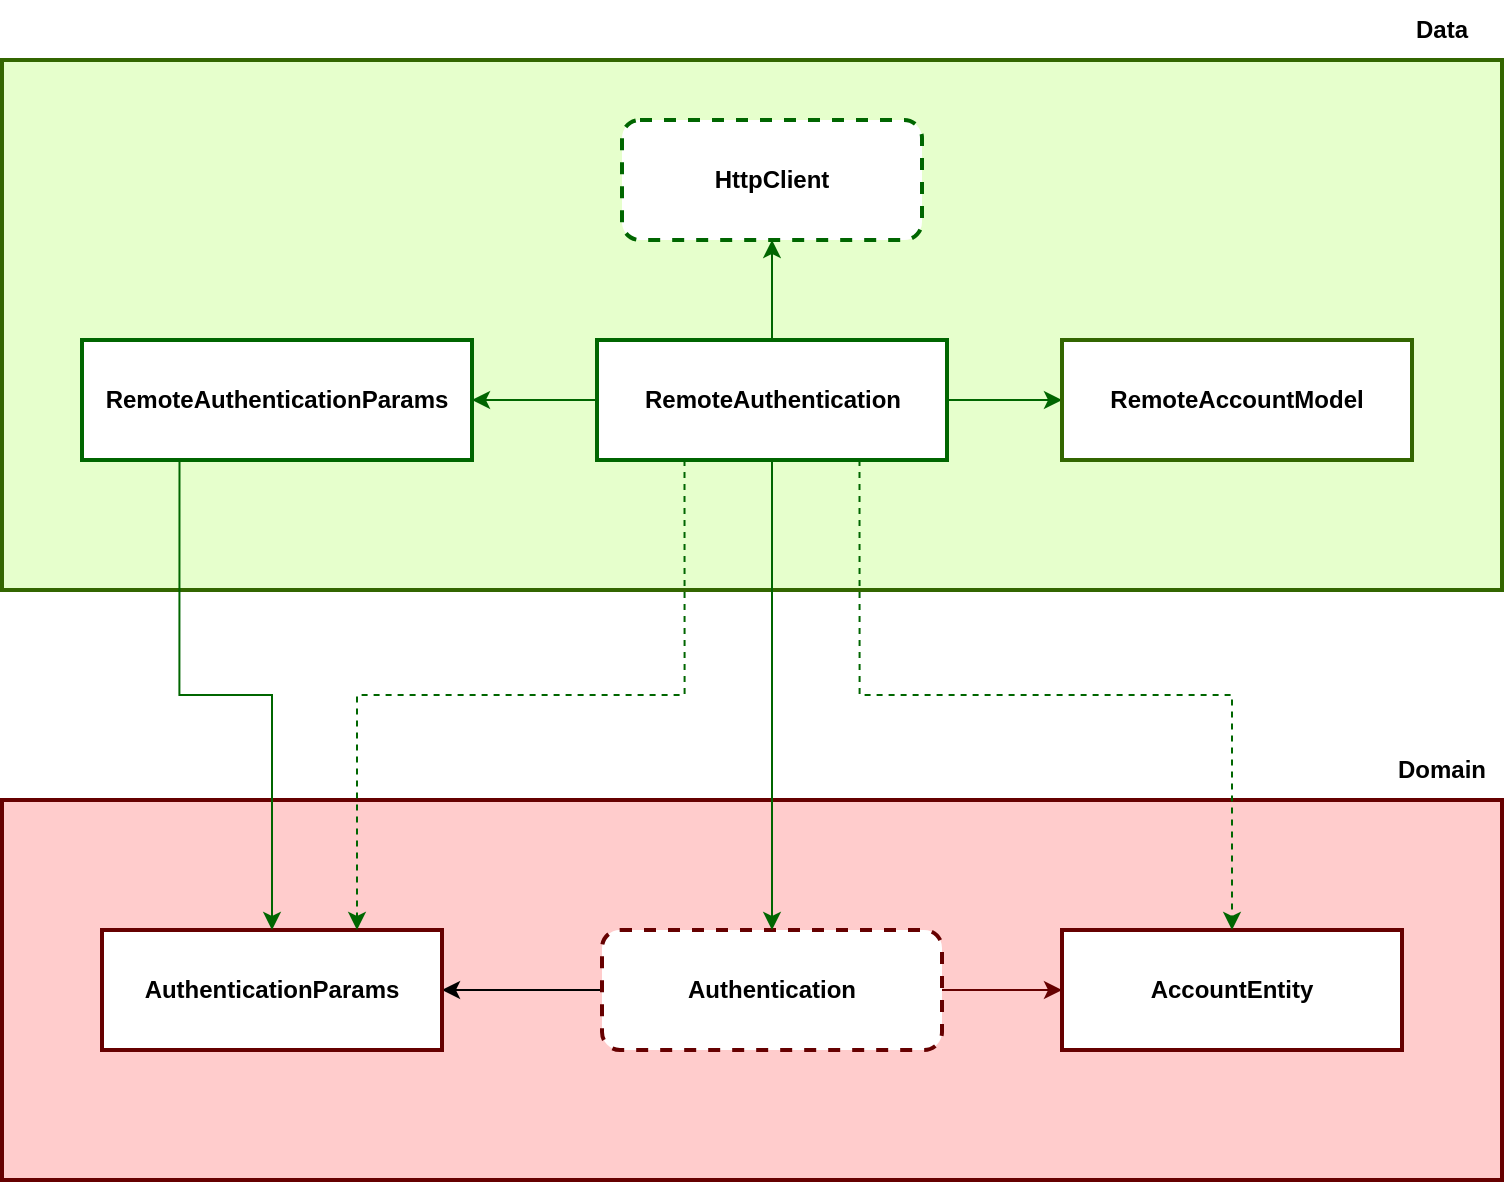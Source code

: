 <mxfile version="20.5.2" type="device"><diagram id="HfEWq_r0W0ZpkX7ZRNV-" name="Página-1"><mxGraphModel dx="2249" dy="794" grid="1" gridSize="10" guides="1" tooltips="1" connect="1" arrows="1" fold="1" page="1" pageScale="1" pageWidth="827" pageHeight="1169" math="0" shadow="0"><root><mxCell id="0"/><mxCell id="1" parent="0"/><mxCell id="QETJLzq0enbgLHSMHhcw-3" value="" style="rounded=0;whiteSpace=wrap;html=1;strokeWidth=2;fillColor=#E6FFCC;strokeColor=#336600;" parent="1" vertex="1"><mxGeometry x="-160" y="160" width="750" height="265" as="geometry"/></mxCell><mxCell id="QETJLzq0enbgLHSMHhcw-15" style="edgeStyle=orthogonalEdgeStyle;rounded=0;orthogonalLoop=1;jettySize=auto;html=1;exitX=0.5;exitY=0;exitDx=0;exitDy=0;entryX=0.5;entryY=1;entryDx=0;entryDy=0;strokeColor=#006600;" parent="1" source="QETJLzq0enbgLHSMHhcw-2" target="QETJLzq0enbgLHSMHhcw-14" edge="1"><mxGeometry relative="1" as="geometry"/></mxCell><mxCell id="Ns7V8LM1uvekBkRshiHk-5" style="edgeStyle=orthogonalEdgeStyle;rounded=0;orthogonalLoop=1;jettySize=auto;html=1;entryX=0;entryY=0.5;entryDx=0;entryDy=0;strokeColor=#006600;" edge="1" parent="1" source="QETJLzq0enbgLHSMHhcw-2" target="Ns7V8LM1uvekBkRshiHk-4"><mxGeometry relative="1" as="geometry"/></mxCell><mxCell id="Ns7V8LM1uvekBkRshiHk-7" style="edgeStyle=orthogonalEdgeStyle;rounded=0;orthogonalLoop=1;jettySize=auto;html=1;entryX=1;entryY=0.5;entryDx=0;entryDy=0;strokeColor=#006600;" edge="1" parent="1" source="QETJLzq0enbgLHSMHhcw-2" target="Ns7V8LM1uvekBkRshiHk-6"><mxGeometry relative="1" as="geometry"/></mxCell><mxCell id="QETJLzq0enbgLHSMHhcw-2" value="RemoteAuthentication" style="rounded=0;whiteSpace=wrap;html=1;fontStyle=1;strokeWidth=2;strokeColor=#006600;" parent="1" vertex="1"><mxGeometry x="137.5" y="300" width="175" height="60" as="geometry"/></mxCell><mxCell id="QETJLzq0enbgLHSMHhcw-4" value="Data" style="text;html=1;strokeColor=none;fillColor=none;align=center;verticalAlign=middle;whiteSpace=wrap;rounded=0;strokeWidth=2;fontStyle=1" parent="1" vertex="1"><mxGeometry x="530" y="130" width="60" height="30" as="geometry"/></mxCell><mxCell id="QETJLzq0enbgLHSMHhcw-7" value="" style="rounded=0;whiteSpace=wrap;html=1;strokeWidth=2;fillColor=#FFCCCC;strokeColor=#660000;" parent="1" vertex="1"><mxGeometry x="-160" y="530" width="750" height="190" as="geometry"/></mxCell><mxCell id="QETJLzq0enbgLHSMHhcw-8" style="edgeStyle=orthogonalEdgeStyle;rounded=0;orthogonalLoop=1;jettySize=auto;html=1;exitX=1;exitY=0.5;exitDx=0;exitDy=0;entryX=0;entryY=0.5;entryDx=0;entryDy=0;strokeColor=#660000;" parent="1" source="QETJLzq0enbgLHSMHhcw-9" target="QETJLzq0enbgLHSMHhcw-11" edge="1"><mxGeometry relative="1" as="geometry"/></mxCell><mxCell id="Ns7V8LM1uvekBkRshiHk-3" style="edgeStyle=orthogonalEdgeStyle;rounded=0;orthogonalLoop=1;jettySize=auto;html=1;" edge="1" parent="1" source="QETJLzq0enbgLHSMHhcw-9" target="Ns7V8LM1uvekBkRshiHk-1"><mxGeometry relative="1" as="geometry"/></mxCell><mxCell id="QETJLzq0enbgLHSMHhcw-9" value="Authentication" style="rounded=1;whiteSpace=wrap;html=1;fontStyle=1;dashed=1;strokeWidth=2;strokeColor=#660000;" parent="1" vertex="1"><mxGeometry x="140" y="595" width="170" height="60" as="geometry"/></mxCell><mxCell id="QETJLzq0enbgLHSMHhcw-10" value="Domain" style="text;html=1;strokeColor=none;fillColor=none;align=center;verticalAlign=middle;whiteSpace=wrap;rounded=0;strokeWidth=2;fontStyle=1" parent="1" vertex="1"><mxGeometry x="530" y="500" width="60" height="30" as="geometry"/></mxCell><mxCell id="QETJLzq0enbgLHSMHhcw-11" value="AccountEntity" style="rounded=0;whiteSpace=wrap;html=1;fontStyle=1;strokeWidth=2;strokeColor=#660000;" parent="1" vertex="1"><mxGeometry x="370" y="595" width="170" height="60" as="geometry"/></mxCell><mxCell id="QETJLzq0enbgLHSMHhcw-12" style="edgeStyle=orthogonalEdgeStyle;rounded=0;orthogonalLoop=1;jettySize=auto;html=1;exitX=0.5;exitY=1;exitDx=0;exitDy=0;entryX=0.5;entryY=0;entryDx=0;entryDy=0;strokeColor=#006600;" parent="1" source="QETJLzq0enbgLHSMHhcw-2" target="QETJLzq0enbgLHSMHhcw-9" edge="1"><mxGeometry relative="1" as="geometry"/></mxCell><mxCell id="QETJLzq0enbgLHSMHhcw-13" style="edgeStyle=orthogonalEdgeStyle;rounded=0;orthogonalLoop=1;jettySize=auto;html=1;exitX=0.75;exitY=1;exitDx=0;exitDy=0;entryX=0.5;entryY=0;entryDx=0;entryDy=0;strokeColor=#006600;dashed=1;" parent="1" source="QETJLzq0enbgLHSMHhcw-2" target="QETJLzq0enbgLHSMHhcw-11" edge="1"><mxGeometry relative="1" as="geometry"/></mxCell><mxCell id="QETJLzq0enbgLHSMHhcw-14" value="HttpClient" style="rounded=1;whiteSpace=wrap;html=1;fontStyle=1;dashed=1;strokeWidth=2;strokeColor=#006600;" parent="1" vertex="1"><mxGeometry x="150" y="190" width="150" height="60" as="geometry"/></mxCell><mxCell id="Ns7V8LM1uvekBkRshiHk-1" value="AuthenticationParams" style="rounded=0;whiteSpace=wrap;html=1;fontStyle=1;strokeWidth=2;strokeColor=#660000;" vertex="1" parent="1"><mxGeometry x="-110" y="595" width="170" height="60" as="geometry"/></mxCell><mxCell id="Ns7V8LM1uvekBkRshiHk-4" value="RemoteAccountModel" style="rounded=0;whiteSpace=wrap;html=1;fontStyle=1;strokeWidth=2;strokeColor=#336600;" vertex="1" parent="1"><mxGeometry x="370" y="300" width="175" height="60" as="geometry"/></mxCell><mxCell id="Ns7V8LM1uvekBkRshiHk-9" style="edgeStyle=orthogonalEdgeStyle;rounded=0;orthogonalLoop=1;jettySize=auto;html=1;exitX=0.25;exitY=1;exitDx=0;exitDy=0;entryX=0.5;entryY=0;entryDx=0;entryDy=0;strokeColor=#006600;" edge="1" parent="1" source="Ns7V8LM1uvekBkRshiHk-6" target="Ns7V8LM1uvekBkRshiHk-1"><mxGeometry relative="1" as="geometry"/></mxCell><mxCell id="Ns7V8LM1uvekBkRshiHk-6" value="RemoteAuthenticationParams" style="rounded=0;whiteSpace=wrap;html=1;fontStyle=1;strokeWidth=2;strokeColor=#006600;" vertex="1" parent="1"><mxGeometry x="-120" y="300" width="195" height="60" as="geometry"/></mxCell><mxCell id="Ns7V8LM1uvekBkRshiHk-8" style="edgeStyle=orthogonalEdgeStyle;rounded=0;orthogonalLoop=1;jettySize=auto;html=1;exitX=0.25;exitY=1;exitDx=0;exitDy=0;entryX=0.75;entryY=0;entryDx=0;entryDy=0;strokeColor=#006600;dashed=1;" edge="1" parent="1" source="QETJLzq0enbgLHSMHhcw-2" target="Ns7V8LM1uvekBkRshiHk-1"><mxGeometry relative="1" as="geometry"/></mxCell></root></mxGraphModel></diagram></mxfile>